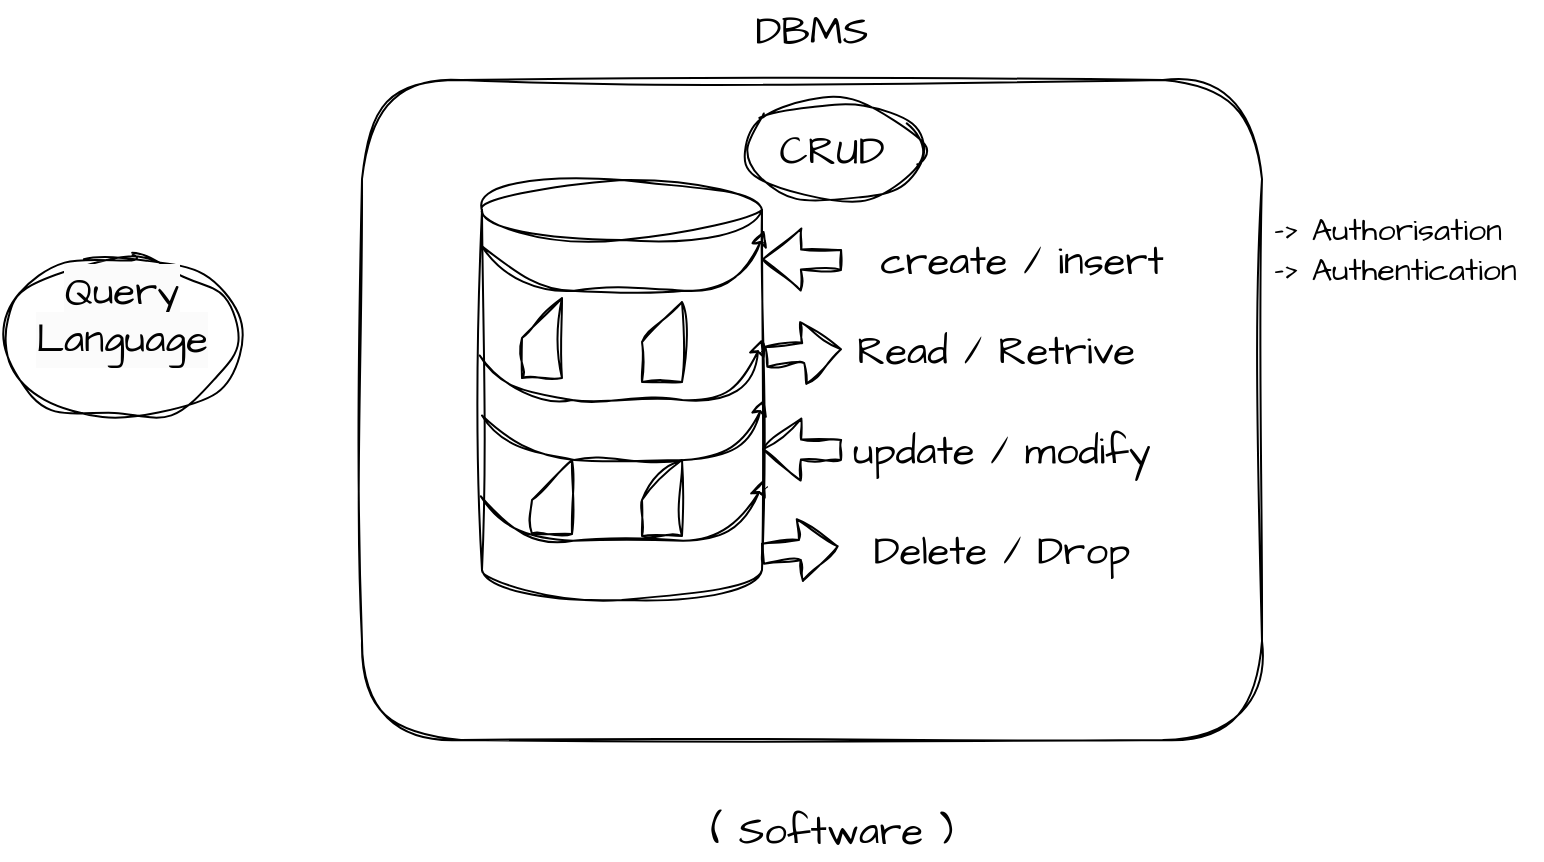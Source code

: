 <mxfile>
    <diagram id="PPKkovwvlHnEqJgsWKcc" name="Page-1">
        <mxGraphModel dx="816" dy="441" grid="1" gridSize="10" guides="1" tooltips="1" connect="1" arrows="1" fold="1" page="1" pageScale="1" pageWidth="850" pageHeight="1100" math="0" shadow="0">
            <root>
                <mxCell id="0"/>
                <mxCell id="1" parent="0"/>
                <mxCell id="3" value="" style="rounded=1;whiteSpace=wrap;html=1;sketch=1;hachureGap=4;jiggle=2;curveFitting=1;fontFamily=Architects Daughter;fontSource=https%3A%2F%2Ffonts.googleapis.com%2Fcss%3Ffamily%3DArchitects%2BDaughter;fontSize=20;" vertex="1" parent="1">
                    <mxGeometry x="198" y="200" width="450" height="330" as="geometry"/>
                </mxCell>
                <mxCell id="2" value="" style="shape=cylinder3;whiteSpace=wrap;html=1;boundedLbl=1;backgroundOutline=1;size=15;sketch=1;hachureGap=4;jiggle=2;curveFitting=1;fontFamily=Architects Daughter;fontSource=https%3A%2F%2Ffonts.googleapis.com%2Fcss%3Ffamily%3DArchitects%2BDaughter;fontSize=20;" vertex="1" parent="1">
                    <mxGeometry x="258" y="250" width="140" height="210" as="geometry"/>
                </mxCell>
                <mxCell id="4" value="DBMS" style="text;html=1;strokeColor=none;fillColor=none;align=center;verticalAlign=middle;whiteSpace=wrap;rounded=0;sketch=1;hachureGap=4;jiggle=2;curveFitting=1;fontFamily=Architects Daughter;fontSource=https%3A%2F%2Ffonts.googleapis.com%2Fcss%3Ffamily%3DArchitects%2BDaughter;fontSize=20;" vertex="1" parent="1">
                    <mxGeometry x="393" y="160" width="60" height="30" as="geometry"/>
                </mxCell>
                <mxCell id="5" value="" style="shape=card;whiteSpace=wrap;html=1;sketch=1;hachureGap=4;jiggle=2;curveFitting=1;fontFamily=Architects Daughter;fontSource=https%3A%2F%2Ffonts.googleapis.com%2Fcss%3Ffamily%3DArchitects%2BDaughter;fontSize=20;" vertex="1" parent="1">
                    <mxGeometry x="278" y="309" width="20" height="40" as="geometry"/>
                </mxCell>
                <mxCell id="6" value="CRUD" style="ellipse;whiteSpace=wrap;html=1;sketch=1;hachureGap=4;jiggle=2;curveFitting=1;fontFamily=Architects Daughter;fontSource=https%3A%2F%2Ffonts.googleapis.com%2Fcss%3Ffamily%3DArchitects%2BDaughter;fontSize=20;" vertex="1" parent="1">
                    <mxGeometry x="388" y="210" width="90" height="50" as="geometry"/>
                </mxCell>
                <mxCell id="7" value="create / insert" style="text;html=1;strokeColor=none;fillColor=none;align=center;verticalAlign=middle;whiteSpace=wrap;rounded=0;sketch=1;hachureGap=4;jiggle=2;curveFitting=1;fontFamily=Architects Daughter;fontSource=https%3A%2F%2Ffonts.googleapis.com%2Fcss%3Ffamily%3DArchitects%2BDaughter;fontSize=20;" vertex="1" parent="1">
                    <mxGeometry x="433" y="275" width="190" height="30" as="geometry"/>
                </mxCell>
                <mxCell id="8" value="Read / Retrive" style="text;html=1;strokeColor=none;fillColor=none;align=center;verticalAlign=middle;whiteSpace=wrap;rounded=0;sketch=1;hachureGap=4;jiggle=2;curveFitting=1;fontFamily=Architects Daughter;fontSource=https%3A%2F%2Ffonts.googleapis.com%2Fcss%3Ffamily%3DArchitects%2BDaughter;fontSize=20;" vertex="1" parent="1">
                    <mxGeometry x="425" y="320" width="180" height="30" as="geometry"/>
                </mxCell>
                <mxCell id="9" value="update / modify" style="text;html=1;strokeColor=none;fillColor=none;align=center;verticalAlign=middle;whiteSpace=wrap;rounded=0;sketch=1;hachureGap=4;jiggle=2;curveFitting=1;fontFamily=Architects Daughter;fontSource=https%3A%2F%2Ffonts.googleapis.com%2Fcss%3Ffamily%3DArchitects%2BDaughter;fontSize=20;" vertex="1" parent="1">
                    <mxGeometry x="428" y="370" width="180" height="30" as="geometry"/>
                </mxCell>
                <mxCell id="10" value="Delete / Drop" style="text;html=1;strokeColor=none;fillColor=none;align=center;verticalAlign=middle;whiteSpace=wrap;rounded=0;sketch=1;hachureGap=4;jiggle=2;curveFitting=1;fontFamily=Architects Daughter;fontSource=https%3A%2F%2Ffonts.googleapis.com%2Fcss%3Ffamily%3DArchitects%2BDaughter;fontSize=20;" vertex="1" parent="1">
                    <mxGeometry x="418" y="420" width="200" height="30" as="geometry"/>
                </mxCell>
                <mxCell id="11" value="" style="shape=flexArrow;endArrow=classic;html=1;sketch=1;hachureGap=4;jiggle=2;curveFitting=1;fontFamily=Architects Daughter;fontSource=https%3A%2F%2Ffonts.googleapis.com%2Fcss%3Ffamily%3DArchitects%2BDaughter;fontSize=16;" edge="1" parent="1">
                    <mxGeometry width="50" height="50" relative="1" as="geometry">
                        <mxPoint x="438" y="290" as="sourcePoint"/>
                        <mxPoint x="398" y="289.57" as="targetPoint"/>
                    </mxGeometry>
                </mxCell>
                <mxCell id="12" value="" style="shape=flexArrow;endArrow=classic;html=1;sketch=1;hachureGap=4;jiggle=2;curveFitting=1;fontFamily=Architects Daughter;fontSource=https%3A%2F%2Ffonts.googleapis.com%2Fcss%3Ffamily%3DArchitects%2BDaughter;fontSize=16;" edge="1" parent="1">
                    <mxGeometry width="50" height="50" relative="1" as="geometry">
                        <mxPoint x="438" y="385" as="sourcePoint"/>
                        <mxPoint x="398" y="384.57" as="targetPoint"/>
                    </mxGeometry>
                </mxCell>
                <mxCell id="14" value="" style="shape=flexArrow;endArrow=classic;html=1;sketch=1;hachureGap=4;jiggle=2;curveFitting=1;fontFamily=Architects Daughter;fontSource=https%3A%2F%2Ffonts.googleapis.com%2Fcss%3Ffamily%3DArchitects%2BDaughter;fontSize=16;entryX=0.6;entryY=0.848;entryDx=0;entryDy=0;entryPerimeter=0;exitX=1.012;exitY=0.421;exitDx=0;exitDy=0;exitPerimeter=0;" edge="1" parent="1" source="2">
                    <mxGeometry width="50" height="50" relative="1" as="geometry">
                        <mxPoint x="408" y="335" as="sourcePoint"/>
                        <mxPoint x="438" y="334.58" as="targetPoint"/>
                    </mxGeometry>
                </mxCell>
                <mxCell id="16" value="" style="shape=flexArrow;endArrow=classic;html=1;sketch=1;hachureGap=4;jiggle=2;curveFitting=1;fontFamily=Architects Daughter;fontSource=https%3A%2F%2Ffonts.googleapis.com%2Fcss%3Ffamily%3DArchitects%2BDaughter;fontSize=16;entryX=0.6;entryY=0.848;entryDx=0;entryDy=0;entryPerimeter=0;exitX=1.012;exitY=0.421;exitDx=0;exitDy=0;exitPerimeter=0;" edge="1" parent="1">
                    <mxGeometry width="50" height="50" relative="1" as="geometry">
                        <mxPoint x="398.0" y="436.91" as="sourcePoint"/>
                        <mxPoint x="436.32" y="433.08" as="targetPoint"/>
                    </mxGeometry>
                </mxCell>
                <mxCell id="17" value="" style="shape=card;whiteSpace=wrap;html=1;sketch=1;hachureGap=4;jiggle=2;curveFitting=1;fontFamily=Architects Daughter;fontSource=https%3A%2F%2Ffonts.googleapis.com%2Fcss%3Ffamily%3DArchitects%2BDaughter;fontSize=20;" vertex="1" parent="1">
                    <mxGeometry x="338" y="311" width="20" height="40" as="geometry"/>
                </mxCell>
                <mxCell id="18" value="" style="shape=card;whiteSpace=wrap;html=1;sketch=1;hachureGap=4;jiggle=2;curveFitting=1;fontFamily=Architects Daughter;fontSource=https%3A%2F%2Ffonts.googleapis.com%2Fcss%3Ffamily%3DArchitects%2BDaughter;fontSize=20;" vertex="1" parent="1">
                    <mxGeometry x="283" y="390" width="20" height="37" as="geometry"/>
                </mxCell>
                <mxCell id="19" value="" style="shape=card;whiteSpace=wrap;html=1;sketch=1;hachureGap=4;jiggle=2;curveFitting=1;fontFamily=Architects Daughter;fontSource=https%3A%2F%2Ffonts.googleapis.com%2Fcss%3Ffamily%3DArchitects%2BDaughter;fontSize=20;" vertex="1" parent="1">
                    <mxGeometry x="338" y="390" width="20" height="38" as="geometry"/>
                </mxCell>
                <mxCell id="20" value="" style="curved=1;endArrow=classic;html=1;sketch=1;hachureGap=4;jiggle=2;curveFitting=1;fontFamily=Architects Daughter;fontSource=https%3A%2F%2Ffonts.googleapis.com%2Fcss%3Ffamily%3DArchitects%2BDaughter;fontSize=16;entryX=1;entryY=0.379;entryDx=0;entryDy=0;entryPerimeter=0;exitX=-0.008;exitY=0.418;exitDx=0;exitDy=0;exitPerimeter=0;" edge="1" parent="1" source="2" target="2">
                    <mxGeometry width="50" height="50" relative="1" as="geometry">
                        <mxPoint x="258" y="360" as="sourcePoint"/>
                        <mxPoint x="308" y="310" as="targetPoint"/>
                        <Array as="points">
                            <mxPoint x="278" y="360"/>
                            <mxPoint x="328" y="360"/>
                            <mxPoint x="388" y="360"/>
                        </Array>
                    </mxGeometry>
                </mxCell>
                <mxCell id="21" value="" style="curved=1;endArrow=classic;html=1;sketch=1;hachureGap=4;jiggle=2;curveFitting=1;fontFamily=Architects Daughter;fontSource=https%3A%2F%2Ffonts.googleapis.com%2Fcss%3Ffamily%3DArchitects%2BDaughter;fontSize=16;entryX=1;entryY=0.379;entryDx=0;entryDy=0;entryPerimeter=0;exitX=-0.008;exitY=0.418;exitDx=0;exitDy=0;exitPerimeter=0;" edge="1" parent="1">
                    <mxGeometry width="50" height="50" relative="1" as="geometry">
                        <mxPoint x="258.0" y="283.19" as="sourcePoint"/>
                        <mxPoint x="399.12" y="275" as="targetPoint"/>
                        <Array as="points">
                            <mxPoint x="279.12" y="305.41"/>
                            <mxPoint x="329.12" y="305.41"/>
                            <mxPoint x="389.12" y="305.41"/>
                        </Array>
                    </mxGeometry>
                </mxCell>
                <mxCell id="22" value="" style="curved=1;endArrow=classic;html=1;sketch=1;hachureGap=4;jiggle=2;curveFitting=1;fontFamily=Architects Daughter;fontSource=https%3A%2F%2Ffonts.googleapis.com%2Fcss%3Ffamily%3DArchitects%2BDaughter;fontSize=16;entryX=1;entryY=0.379;entryDx=0;entryDy=0;entryPerimeter=0;exitX=-0.008;exitY=0.418;exitDx=0;exitDy=0;exitPerimeter=0;" edge="1" parent="1">
                    <mxGeometry width="50" height="50" relative="1" as="geometry">
                        <mxPoint x="257.44" y="408.19" as="sourcePoint"/>
                        <mxPoint x="398.56" y="400" as="targetPoint"/>
                        <Array as="points">
                            <mxPoint x="278.56" y="430.41"/>
                            <mxPoint x="328.56" y="430.41"/>
                            <mxPoint x="388.56" y="430.41"/>
                        </Array>
                    </mxGeometry>
                </mxCell>
                <mxCell id="23" value="" style="curved=1;endArrow=classic;html=1;sketch=1;hachureGap=4;jiggle=2;curveFitting=1;fontFamily=Architects Daughter;fontSource=https%3A%2F%2Ffonts.googleapis.com%2Fcss%3Ffamily%3DArchitects%2BDaughter;fontSize=16;entryX=1;entryY=0.379;entryDx=0;entryDy=0;entryPerimeter=0;exitX=-0.008;exitY=0.418;exitDx=0;exitDy=0;exitPerimeter=0;" edge="1" parent="1">
                    <mxGeometry width="50" height="50" relative="1" as="geometry">
                        <mxPoint x="258.0" y="367.78" as="sourcePoint"/>
                        <mxPoint x="399.12" y="359.59" as="targetPoint"/>
                        <Array as="points">
                            <mxPoint x="279.12" y="390"/>
                            <mxPoint x="329.12" y="390"/>
                            <mxPoint x="389.12" y="390"/>
                        </Array>
                    </mxGeometry>
                </mxCell>
                <mxCell id="24" value="( Software )" style="text;html=1;strokeColor=none;fillColor=none;align=center;verticalAlign=middle;whiteSpace=wrap;rounded=0;sketch=1;hachureGap=4;jiggle=2;curveFitting=1;fontFamily=Architects Daughter;fontSource=https%3A%2F%2Ffonts.googleapis.com%2Fcss%3Ffamily%3DArchitects%2BDaughter;fontSize=20;" vertex="1" parent="1">
                    <mxGeometry x="358" y="560" width="150" height="30" as="geometry"/>
                </mxCell>
                <mxCell id="27" value="&#10;&lt;span style=&quot;color: rgb(0, 0, 0); font-family: &amp;quot;Architects Daughter&amp;quot;; font-size: 20px; font-style: normal; font-variant-ligatures: normal; font-variant-caps: normal; font-weight: 400; letter-spacing: normal; orphans: 2; text-align: center; text-indent: 0px; text-transform: none; widows: 2; word-spacing: 0px; -webkit-text-stroke-width: 0px; background-color: rgb(251, 251, 251); text-decoration-thickness: initial; text-decoration-style: initial; text-decoration-color: initial; float: none; display: inline !important;&quot;&gt;Query Language&lt;/span&gt;&#10;&#10;" style="ellipse;whiteSpace=wrap;html=1;sketch=1;hachureGap=4;jiggle=2;curveFitting=1;fontFamily=Architects Daughter;fontSource=https%3A%2F%2Ffonts.googleapis.com%2Fcss%3Ffamily%3DArchitects%2BDaughter;fontSize=20;" vertex="1" parent="1">
                    <mxGeometry x="18" y="289" width="120" height="80" as="geometry"/>
                </mxCell>
                <mxCell id="28" value="-&amp;gt; Authorisation&lt;br&gt;-&amp;gt; Authentication" style="text;strokeColor=none;fillColor=none;align=left;verticalAlign=middle;spacingLeft=4;spacingRight=4;overflow=hidden;points=[[0,0.5],[1,0.5]];portConstraint=eastwest;rotatable=0;whiteSpace=wrap;html=1;fontSize=16;sketch=1;hachureGap=4;jiggle=2;curveFitting=1;fontFamily=Architects Daughter;fontSource=https%3A%2F%2Ffonts.googleapis.com%2Fcss%3Ffamily%3DArchitects%2BDaughter;" vertex="1" parent="1">
                    <mxGeometry x="648" y="250" width="140" height="69" as="geometry"/>
                </mxCell>
            </root>
        </mxGraphModel>
    </diagram>
</mxfile>